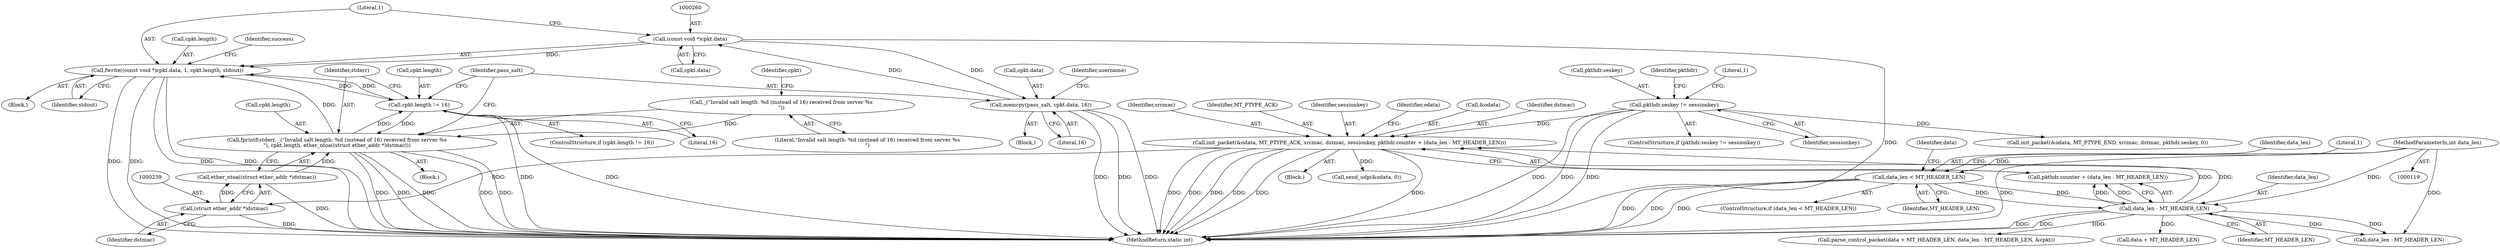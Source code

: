 digraph "0_MAC-Telnet_b69d11727d4f0f8cf719c79e3fb700f55ca03e9a@API" {
"1000258" [label="(Call,fwrite((const void *)cpkt.data, 1, cpkt.length, stdout))"];
"1000259" [label="(Call,(const void *)cpkt.data)"];
"1000241" [label="(Call,memcpy(pass_salt, cpkt.data, 16))"];
"1000224" [label="(Call,cpkt.length != 16)"];
"1000258" [label="(Call,fwrite((const void *)cpkt.data, 1, cpkt.length, stdout))"];
"1000230" [label="(Call,fprintf(stderr, _(\"Invalid salt length: %d (instead of 16) received from server %s\n\"), cpkt.length, ether_ntoa((struct ether_addr *)dstmac)))"];
"1000232" [label="(Call,_(\"Invalid salt length: %d (instead of 16) received from server %s\n\"))"];
"1000237" [label="(Call,ether_ntoa((struct ether_addr *)dstmac))"];
"1000238" [label="(Call,(struct ether_addr *)dstmac)"];
"1000159" [label="(Call,init_packet(&odata, MT_PTYPE_ACK, srcmac, dstmac, sessionkey, pkthdr.counter + (data_len - MT_HEADER_LEN)))"];
"1000137" [label="(Call,pkthdr.seskey != sessionkey)"];
"1000170" [label="(Call,data_len - MT_HEADER_LEN)"];
"1000125" [label="(Call,data_len < MT_HEADER_LEN)"];
"1000121" [label="(MethodParameterIn,int data_len)"];
"1000208" [label="(Call,data_len - MT_HEADER_LEN)"];
"1000242" [label="(Identifier,pass_salt)"];
"1000224" [label="(Call,cpkt.length != 16)"];
"1000363" [label="(MethodReturn,static int)"];
"1000230" [label="(Call,fprintf(stderr, _(\"Invalid salt length: %d (instead of 16) received from server %s\n\"), cpkt.length, ether_ntoa((struct ether_addr *)dstmac)))"];
"1000164" [label="(Identifier,dstmac)"];
"1000126" [label="(Identifier,data_len)"];
"1000237" [label="(Call,ether_ntoa((struct ether_addr *)dstmac))"];
"1000124" [label="(ControlStructure,if (data_len < MT_HEADER_LEN))"];
"1000163" [label="(Identifier,srcmac)"];
"1000171" [label="(Identifier,data_len)"];
"1000264" [label="(Literal,1)"];
"1000131" [label="(Literal,1)"];
"1000228" [label="(Literal,16)"];
"1000127" [label="(Identifier,MT_HEADER_LEN)"];
"1000232" [label="(Call,_(\"Invalid salt length: %d (instead of 16) received from server %s\n\"))"];
"1000222" [label="(Block,)"];
"1000225" [label="(Call,cpkt.length)"];
"1000223" [label="(ControlStructure,if (cpkt.length != 16))"];
"1000261" [label="(Call,cpkt.data)"];
"1000159" [label="(Call,init_packet(&odata, MT_PTYPE_ACK, srcmac, dstmac, sessionkey, pkthdr.counter + (data_len - MT_HEADER_LEN)))"];
"1000141" [label="(Identifier,sessionkey)"];
"1000138" [label="(Call,pkthdr.seskey)"];
"1000149" [label="(Identifier,pkthdr)"];
"1000233" [label="(Literal,\"Invalid salt length: %d (instead of 16) received from server %s\n\")"];
"1000318" [label="(Call,init_packet(&odata, MT_PTYPE_END, srcmac, dstmac, pkthdr.seskey, 0))"];
"1000265" [label="(Call,cpkt.length)"];
"1000204" [label="(Call,parse_control_packet(data + MT_HEADER_LEN, data_len - MT_HEADER_LEN, &cpkt))"];
"1000258" [label="(Call,fwrite((const void *)cpkt.data, 1, cpkt.length, stdout))"];
"1000125" [label="(Call,data_len < MT_HEADER_LEN)"];
"1000295" [label="(Identifier,success)"];
"1000205" [label="(Call,data + MT_HEADER_LEN)"];
"1000248" [label="(Identifier,username)"];
"1000166" [label="(Call,pkthdr.counter + (data_len - MT_HEADER_LEN))"];
"1000235" [label="(Identifier,cpkt)"];
"1000162" [label="(Identifier,MT_PTYPE_ACK)"];
"1000172" [label="(Identifier,MT_HEADER_LEN)"];
"1000229" [label="(Block,)"];
"1000165" [label="(Identifier,sessionkey)"];
"1000133" [label="(Identifier,data)"];
"1000243" [label="(Call,cpkt.data)"];
"1000145" [label="(Literal,1)"];
"1000170" [label="(Call,data_len - MT_HEADER_LEN)"];
"1000152" [label="(Block,)"];
"1000241" [label="(Call,memcpy(pass_salt, cpkt.data, 16))"];
"1000268" [label="(Identifier,stdout)"];
"1000238" [label="(Call,(struct ether_addr *)dstmac)"];
"1000240" [label="(Identifier,dstmac)"];
"1000246" [label="(Literal,16)"];
"1000234" [label="(Call,cpkt.length)"];
"1000173" [label="(Call,send_udp(&odata, 0))"];
"1000175" [label="(Identifier,odata)"];
"1000121" [label="(MethodParameterIn,int data_len)"];
"1000259" [label="(Call,(const void *)cpkt.data)"];
"1000257" [label="(Block,)"];
"1000137" [label="(Call,pkthdr.seskey != sessionkey)"];
"1000231" [label="(Identifier,stderr)"];
"1000136" [label="(ControlStructure,if (pkthdr.seskey != sessionkey))"];
"1000160" [label="(Call,&odata)"];
"1000258" -> "1000257"  [label="AST: "];
"1000258" -> "1000268"  [label="CFG: "];
"1000259" -> "1000258"  [label="AST: "];
"1000264" -> "1000258"  [label="AST: "];
"1000265" -> "1000258"  [label="AST: "];
"1000268" -> "1000258"  [label="AST: "];
"1000295" -> "1000258"  [label="CFG: "];
"1000258" -> "1000363"  [label="DDG: "];
"1000258" -> "1000363"  [label="DDG: "];
"1000258" -> "1000363"  [label="DDG: "];
"1000258" -> "1000363"  [label="DDG: "];
"1000258" -> "1000224"  [label="DDG: "];
"1000259" -> "1000258"  [label="DDG: "];
"1000224" -> "1000258"  [label="DDG: "];
"1000230" -> "1000258"  [label="DDG: "];
"1000259" -> "1000261"  [label="CFG: "];
"1000260" -> "1000259"  [label="AST: "];
"1000261" -> "1000259"  [label="AST: "];
"1000264" -> "1000259"  [label="CFG: "];
"1000259" -> "1000363"  [label="DDG: "];
"1000259" -> "1000241"  [label="DDG: "];
"1000241" -> "1000259"  [label="DDG: "];
"1000241" -> "1000222"  [label="AST: "];
"1000241" -> "1000246"  [label="CFG: "];
"1000242" -> "1000241"  [label="AST: "];
"1000243" -> "1000241"  [label="AST: "];
"1000246" -> "1000241"  [label="AST: "];
"1000248" -> "1000241"  [label="CFG: "];
"1000241" -> "1000363"  [label="DDG: "];
"1000241" -> "1000363"  [label="DDG: "];
"1000241" -> "1000363"  [label="DDG: "];
"1000224" -> "1000223"  [label="AST: "];
"1000224" -> "1000228"  [label="CFG: "];
"1000225" -> "1000224"  [label="AST: "];
"1000228" -> "1000224"  [label="AST: "];
"1000231" -> "1000224"  [label="CFG: "];
"1000242" -> "1000224"  [label="CFG: "];
"1000224" -> "1000363"  [label="DDG: "];
"1000224" -> "1000363"  [label="DDG: "];
"1000230" -> "1000224"  [label="DDG: "];
"1000224" -> "1000230"  [label="DDG: "];
"1000230" -> "1000229"  [label="AST: "];
"1000230" -> "1000237"  [label="CFG: "];
"1000231" -> "1000230"  [label="AST: "];
"1000232" -> "1000230"  [label="AST: "];
"1000234" -> "1000230"  [label="AST: "];
"1000237" -> "1000230"  [label="AST: "];
"1000242" -> "1000230"  [label="CFG: "];
"1000230" -> "1000363"  [label="DDG: "];
"1000230" -> "1000363"  [label="DDG: "];
"1000230" -> "1000363"  [label="DDG: "];
"1000230" -> "1000363"  [label="DDG: "];
"1000230" -> "1000363"  [label="DDG: "];
"1000232" -> "1000230"  [label="DDG: "];
"1000237" -> "1000230"  [label="DDG: "];
"1000232" -> "1000233"  [label="CFG: "];
"1000233" -> "1000232"  [label="AST: "];
"1000235" -> "1000232"  [label="CFG: "];
"1000237" -> "1000238"  [label="CFG: "];
"1000238" -> "1000237"  [label="AST: "];
"1000237" -> "1000363"  [label="DDG: "];
"1000238" -> "1000237"  [label="DDG: "];
"1000238" -> "1000240"  [label="CFG: "];
"1000239" -> "1000238"  [label="AST: "];
"1000240" -> "1000238"  [label="AST: "];
"1000238" -> "1000363"  [label="DDG: "];
"1000159" -> "1000238"  [label="DDG: "];
"1000159" -> "1000152"  [label="AST: "];
"1000159" -> "1000166"  [label="CFG: "];
"1000160" -> "1000159"  [label="AST: "];
"1000162" -> "1000159"  [label="AST: "];
"1000163" -> "1000159"  [label="AST: "];
"1000164" -> "1000159"  [label="AST: "];
"1000165" -> "1000159"  [label="AST: "];
"1000166" -> "1000159"  [label="AST: "];
"1000175" -> "1000159"  [label="CFG: "];
"1000159" -> "1000363"  [label="DDG: "];
"1000159" -> "1000363"  [label="DDG: "];
"1000159" -> "1000363"  [label="DDG: "];
"1000159" -> "1000363"  [label="DDG: "];
"1000159" -> "1000363"  [label="DDG: "];
"1000159" -> "1000363"  [label="DDG: "];
"1000137" -> "1000159"  [label="DDG: "];
"1000170" -> "1000159"  [label="DDG: "];
"1000170" -> "1000159"  [label="DDG: "];
"1000159" -> "1000173"  [label="DDG: "];
"1000137" -> "1000136"  [label="AST: "];
"1000137" -> "1000141"  [label="CFG: "];
"1000138" -> "1000137"  [label="AST: "];
"1000141" -> "1000137"  [label="AST: "];
"1000145" -> "1000137"  [label="CFG: "];
"1000149" -> "1000137"  [label="CFG: "];
"1000137" -> "1000363"  [label="DDG: "];
"1000137" -> "1000363"  [label="DDG: "];
"1000137" -> "1000363"  [label="DDG: "];
"1000137" -> "1000318"  [label="DDG: "];
"1000170" -> "1000166"  [label="AST: "];
"1000170" -> "1000172"  [label="CFG: "];
"1000171" -> "1000170"  [label="AST: "];
"1000172" -> "1000170"  [label="AST: "];
"1000166" -> "1000170"  [label="CFG: "];
"1000170" -> "1000363"  [label="DDG: "];
"1000170" -> "1000363"  [label="DDG: "];
"1000170" -> "1000166"  [label="DDG: "];
"1000170" -> "1000166"  [label="DDG: "];
"1000125" -> "1000170"  [label="DDG: "];
"1000125" -> "1000170"  [label="DDG: "];
"1000121" -> "1000170"  [label="DDG: "];
"1000170" -> "1000204"  [label="DDG: "];
"1000170" -> "1000205"  [label="DDG: "];
"1000170" -> "1000208"  [label="DDG: "];
"1000170" -> "1000208"  [label="DDG: "];
"1000125" -> "1000124"  [label="AST: "];
"1000125" -> "1000127"  [label="CFG: "];
"1000126" -> "1000125"  [label="AST: "];
"1000127" -> "1000125"  [label="AST: "];
"1000131" -> "1000125"  [label="CFG: "];
"1000133" -> "1000125"  [label="CFG: "];
"1000125" -> "1000363"  [label="DDG: "];
"1000125" -> "1000363"  [label="DDG: "];
"1000125" -> "1000363"  [label="DDG: "];
"1000121" -> "1000125"  [label="DDG: "];
"1000121" -> "1000119"  [label="AST: "];
"1000121" -> "1000363"  [label="DDG: "];
"1000121" -> "1000208"  [label="DDG: "];
}

